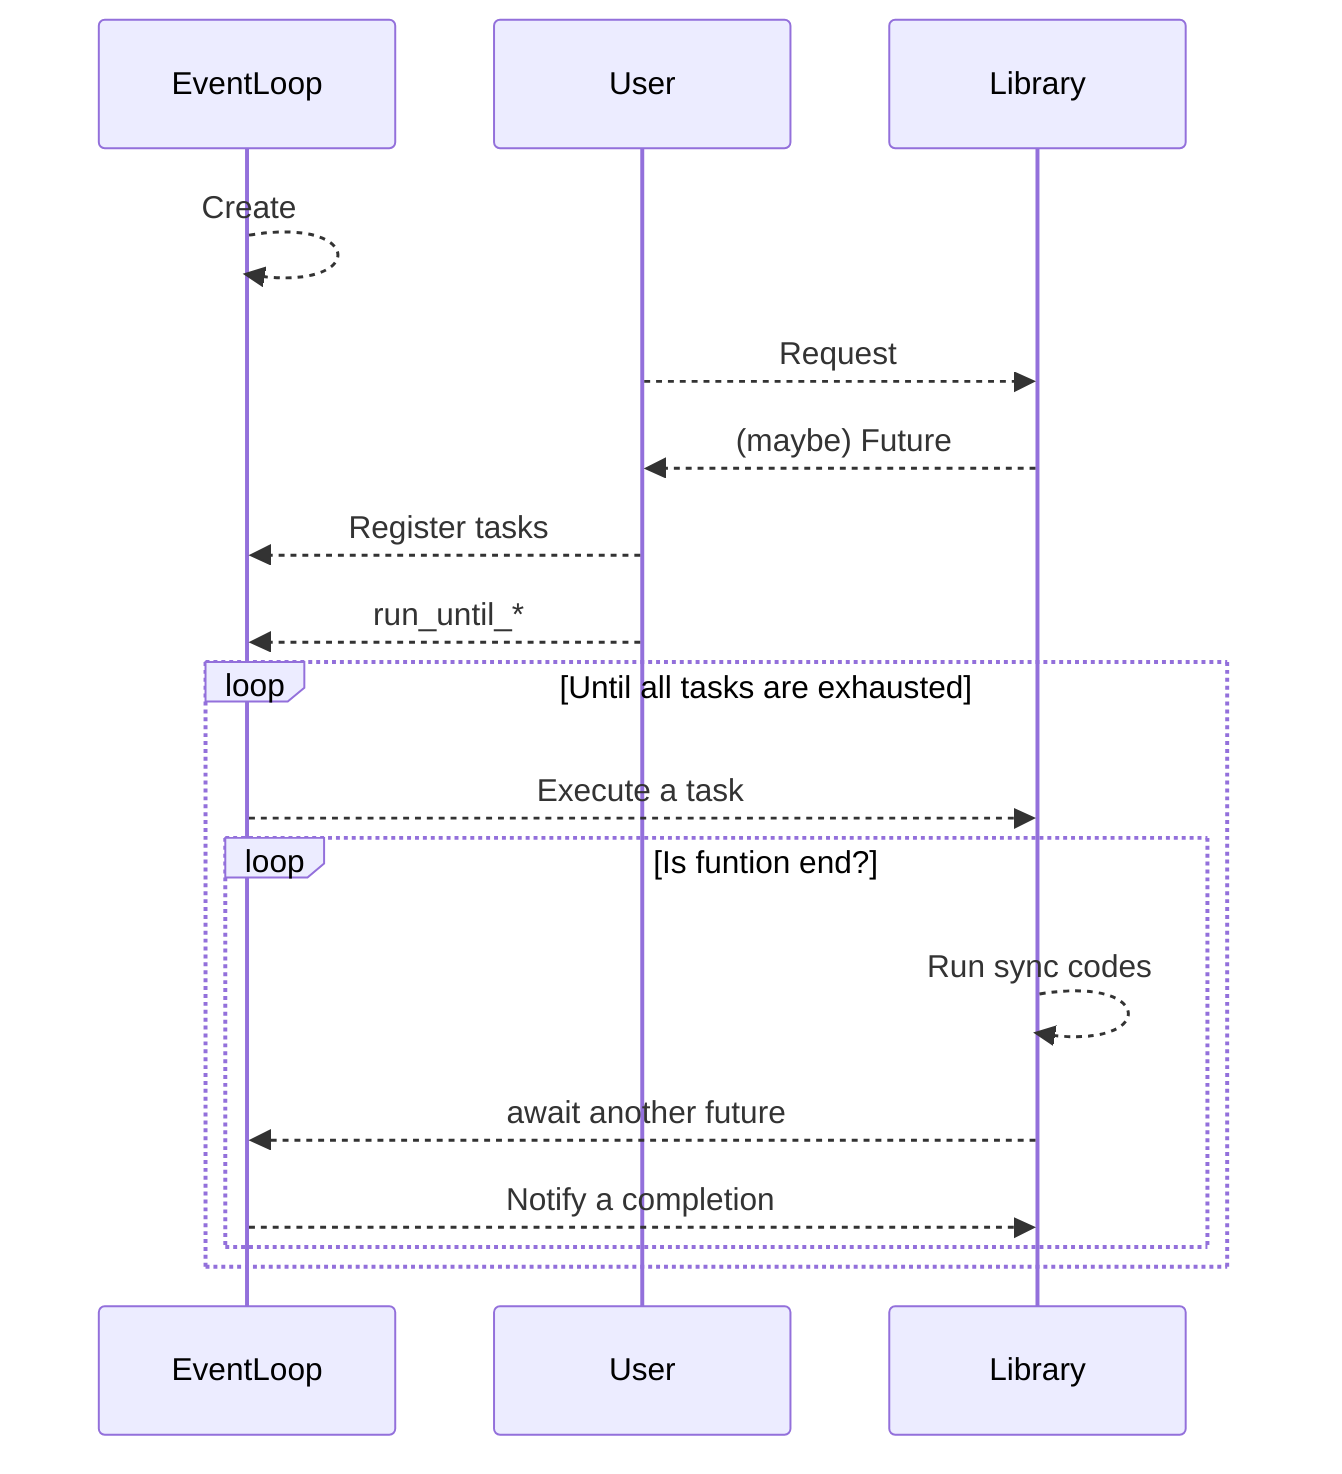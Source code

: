 sequenceDiagram
    EventLoop-->>EventLoop: Create

    User-->>Library: Request
    Library-->>User: (maybe) Future

    User-->>EventLoop: Register tasks
    User-->>EventLoop: run_until_*

    loop Until all tasks are exhausted
        EventLoop-->>Library: Execute a task

        loop Is funtion end?
            Library-->>Library: Run sync codes
            Library-->>EventLoop: await another future

            EventLoop-->>Library: Notify a completion
        end
    end